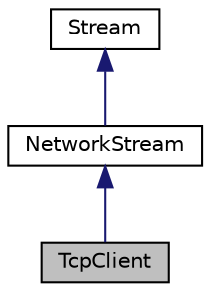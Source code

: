 digraph "TcpClient"
{
  edge [fontname="Helvetica",fontsize="10",labelfontname="Helvetica",labelfontsize="10"];
  node [fontname="Helvetica",fontsize="10",shape=record];
  Node3 [label="TcpClient",height=0.2,width=0.4,color="black", fillcolor="grey75", style="filled", fontcolor="black"];
  Node4 -> Node3 [dir="back",color="midnightblue",fontsize="10",style="solid",fontname="Helvetica"];
  Node4 [label="NetworkStream",height=0.2,width=0.4,color="black", fillcolor="white", style="filled",URL="$class_p_e_a_r2_1_1_net_1_1_transmitter_1_1_network_stream.html"];
  Node5 -> Node4 [dir="back",color="midnightblue",fontsize="10",style="solid",fontname="Helvetica"];
  Node5 [label="Stream",height=0.2,width=0.4,color="black", fillcolor="white", style="filled",URL="$class_p_e_a_r2_1_1_net_1_1_transmitter_1_1_stream.html"];
}
